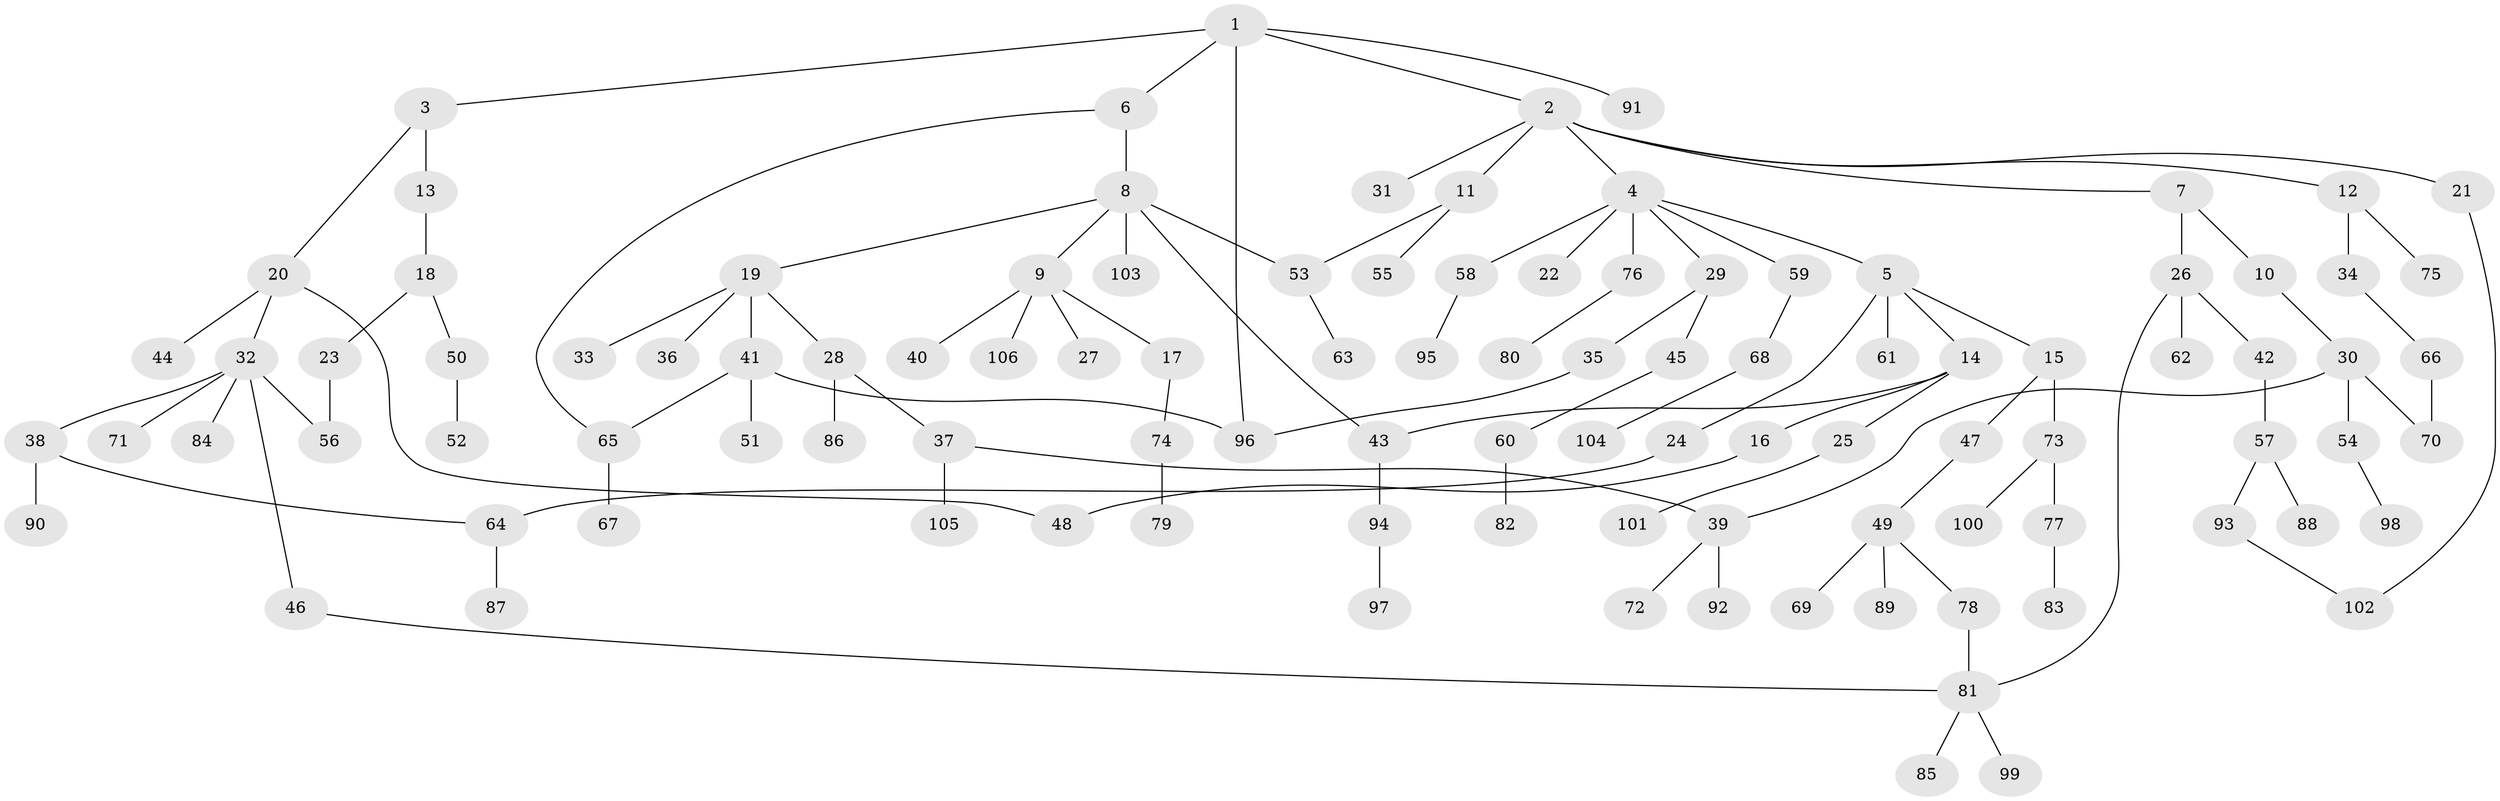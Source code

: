 // coarse degree distribution, {4: 0.1, 6: 0.04285714285714286, 5: 0.04285714285714286, 8: 0.014285714285714285, 7: 0.02857142857142857, 2: 0.2714285714285714, 3: 0.05714285714285714, 1: 0.44285714285714284}
// Generated by graph-tools (version 1.1) at 2025/51/02/27/25 19:51:36]
// undirected, 106 vertices, 118 edges
graph export_dot {
graph [start="1"]
  node [color=gray90,style=filled];
  1;
  2;
  3;
  4;
  5;
  6;
  7;
  8;
  9;
  10;
  11;
  12;
  13;
  14;
  15;
  16;
  17;
  18;
  19;
  20;
  21;
  22;
  23;
  24;
  25;
  26;
  27;
  28;
  29;
  30;
  31;
  32;
  33;
  34;
  35;
  36;
  37;
  38;
  39;
  40;
  41;
  42;
  43;
  44;
  45;
  46;
  47;
  48;
  49;
  50;
  51;
  52;
  53;
  54;
  55;
  56;
  57;
  58;
  59;
  60;
  61;
  62;
  63;
  64;
  65;
  66;
  67;
  68;
  69;
  70;
  71;
  72;
  73;
  74;
  75;
  76;
  77;
  78;
  79;
  80;
  81;
  82;
  83;
  84;
  85;
  86;
  87;
  88;
  89;
  90;
  91;
  92;
  93;
  94;
  95;
  96;
  97;
  98;
  99;
  100;
  101;
  102;
  103;
  104;
  105;
  106;
  1 -- 2;
  1 -- 3;
  1 -- 6;
  1 -- 91;
  1 -- 96;
  2 -- 4;
  2 -- 7;
  2 -- 11;
  2 -- 12;
  2 -- 21;
  2 -- 31;
  3 -- 13;
  3 -- 20;
  4 -- 5;
  4 -- 22;
  4 -- 29;
  4 -- 58;
  4 -- 59;
  4 -- 76;
  5 -- 14;
  5 -- 15;
  5 -- 24;
  5 -- 61;
  6 -- 8;
  6 -- 65;
  7 -- 10;
  7 -- 26;
  8 -- 9;
  8 -- 19;
  8 -- 43;
  8 -- 103;
  8 -- 53;
  9 -- 17;
  9 -- 27;
  9 -- 40;
  9 -- 106;
  10 -- 30;
  11 -- 53;
  11 -- 55;
  12 -- 34;
  12 -- 75;
  13 -- 18;
  14 -- 16;
  14 -- 25;
  14 -- 43;
  15 -- 47;
  15 -- 73;
  16 -- 48;
  17 -- 74;
  18 -- 23;
  18 -- 50;
  19 -- 28;
  19 -- 33;
  19 -- 36;
  19 -- 41;
  20 -- 32;
  20 -- 44;
  20 -- 48;
  21 -- 102;
  23 -- 56;
  24 -- 64;
  25 -- 101;
  26 -- 42;
  26 -- 62;
  26 -- 81;
  28 -- 37;
  28 -- 86;
  29 -- 35;
  29 -- 45;
  30 -- 39;
  30 -- 54;
  30 -- 70;
  32 -- 38;
  32 -- 46;
  32 -- 56;
  32 -- 71;
  32 -- 84;
  34 -- 66;
  35 -- 96;
  37 -- 105;
  37 -- 39;
  38 -- 64;
  38 -- 90;
  39 -- 72;
  39 -- 92;
  41 -- 51;
  41 -- 65;
  41 -- 96;
  42 -- 57;
  43 -- 94;
  45 -- 60;
  46 -- 81;
  47 -- 49;
  49 -- 69;
  49 -- 78;
  49 -- 89;
  50 -- 52;
  53 -- 63;
  54 -- 98;
  57 -- 88;
  57 -- 93;
  58 -- 95;
  59 -- 68;
  60 -- 82;
  64 -- 87;
  65 -- 67;
  66 -- 70;
  68 -- 104;
  73 -- 77;
  73 -- 100;
  74 -- 79;
  76 -- 80;
  77 -- 83;
  78 -- 81;
  81 -- 85;
  81 -- 99;
  93 -- 102;
  94 -- 97;
}
